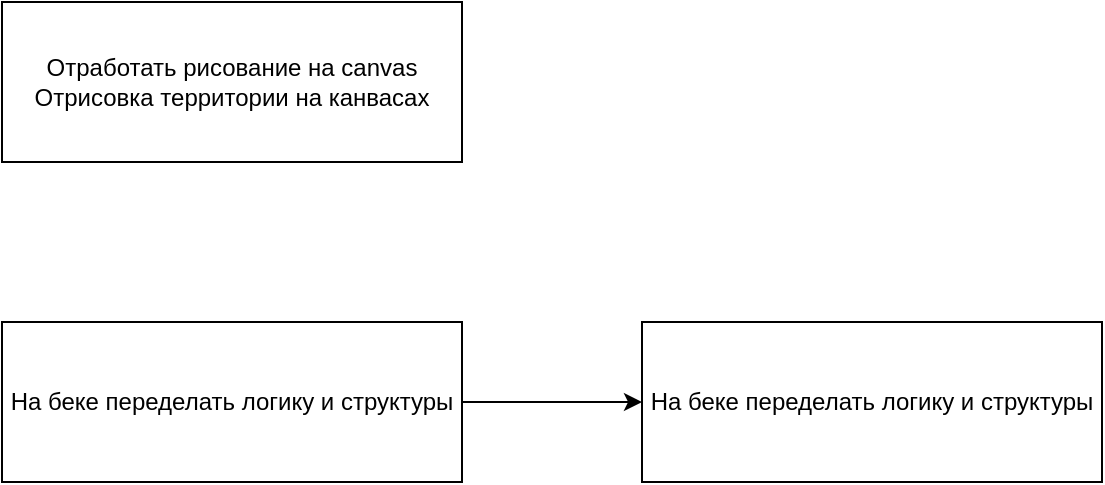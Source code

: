 <mxfile version="21.2.8" type="device" pages="2">
  <diagram name="Page-1" id="OOG43F9dtApxluDdV2wG">
    <mxGraphModel dx="1728" dy="703" grid="1" gridSize="10" guides="1" tooltips="1" connect="1" arrows="1" fold="1" page="1" pageScale="1" pageWidth="850" pageHeight="1100" math="0" shadow="0">
      <root>
        <mxCell id="0" />
        <mxCell id="1" parent="0" />
        <mxCell id="LH6ck7Mv1uI0gHXbbP7S-1" value="Отработать рисование на canvas&lt;br&gt;Отрисовка территории на канвасах" style="rounded=0;whiteSpace=wrap;html=1;" vertex="1" parent="1">
          <mxGeometry x="400" y="40" width="230" height="80" as="geometry" />
        </mxCell>
        <mxCell id="DeFtTcpsV5Uv5rV-bT8G-3" style="rounded=0;orthogonalLoop=1;jettySize=auto;html=1;exitX=1;exitY=0.5;exitDx=0;exitDy=0;entryX=0;entryY=0.5;entryDx=0;entryDy=0;" edge="1" parent="1" source="DeFtTcpsV5Uv5rV-bT8G-1" target="DeFtTcpsV5Uv5rV-bT8G-2">
          <mxGeometry relative="1" as="geometry" />
        </mxCell>
        <mxCell id="DeFtTcpsV5Uv5rV-bT8G-1" value="На беке переделать логику и структуры" style="rounded=0;whiteSpace=wrap;html=1;" vertex="1" parent="1">
          <mxGeometry x="400" y="200" width="230" height="80" as="geometry" />
        </mxCell>
        <mxCell id="DeFtTcpsV5Uv5rV-bT8G-2" value="На беке переделать логику и структуры" style="rounded=0;whiteSpace=wrap;html=1;" vertex="1" parent="1">
          <mxGeometry x="720" y="200" width="230" height="80" as="geometry" />
        </mxCell>
      </root>
    </mxGraphModel>
  </diagram>
  <diagram id="YdhBOh_iTb4Kh9wYubZu" name="api-quest">
    <mxGraphModel dx="1185" dy="1582" grid="1" gridSize="10" guides="1" tooltips="1" connect="1" arrows="1" fold="1" page="1" pageScale="1" pageWidth="850" pageHeight="1100" math="0" shadow="0">
      <root>
        <mxCell id="0" />
        <mxCell id="1" parent="0" />
        <mxCell id="XM9d14sNnQ-k6v0YHcTt-1" value="QuestsObject" style="rounded=0;whiteSpace=wrap;html=1;" vertex="1" parent="1">
          <mxGeometry x="240" y="80" width="160" height="40" as="geometry" />
        </mxCell>
        <mxCell id="XM9d14sNnQ-k6v0YHcTt-5" style="rounded=0;orthogonalLoop=1;jettySize=auto;html=1;exitX=0;exitY=0;exitDx=0;exitDy=0;entryX=1;entryY=1;entryDx=0;entryDy=0;" edge="1" parent="1" source="XM9d14sNnQ-k6v0YHcTt-2" target="XM9d14sNnQ-k6v0YHcTt-4">
          <mxGeometry relative="1" as="geometry" />
        </mxCell>
        <mxCell id="XM9d14sNnQ-k6v0YHcTt-7" style="rounded=0;orthogonalLoop=1;jettySize=auto;html=1;exitX=0;exitY=0.5;exitDx=0;exitDy=0;entryX=1.014;entryY=0.414;entryDx=0;entryDy=0;entryPerimeter=0;" edge="1" parent="1" source="XM9d14sNnQ-k6v0YHcTt-2" target="XM9d14sNnQ-k6v0YHcTt-6">
          <mxGeometry relative="1" as="geometry" />
        </mxCell>
        <mxCell id="XM9d14sNnQ-k6v0YHcTt-2" value="Q" style="ellipse;whiteSpace=wrap;html=1;aspect=fixed;" vertex="1" parent="1">
          <mxGeometry x="400" y="280" width="80" height="80" as="geometry" />
        </mxCell>
        <mxCell id="XM9d14sNnQ-k6v0YHcTt-11" style="edgeStyle=none;rounded=0;orthogonalLoop=1;jettySize=auto;html=1;exitX=0.25;exitY=1;exitDx=0;exitDy=0;entryX=0.25;entryY=0;entryDx=0;entryDy=0;" edge="1" parent="1" source="XM9d14sNnQ-k6v0YHcTt-3" target="XM9d14sNnQ-k6v0YHcTt-10">
          <mxGeometry relative="1" as="geometry" />
        </mxCell>
        <mxCell id="XM9d14sNnQ-k6v0YHcTt-3" value="quest" style="rounded=0;whiteSpace=wrap;html=1;" vertex="1" parent="1">
          <mxGeometry x="600" y="160" width="160" height="40" as="geometry" />
        </mxCell>
        <mxCell id="XM9d14sNnQ-k6v0YHcTt-4" value="id" style="ellipse;whiteSpace=wrap;html=1;aspect=fixed;" vertex="1" parent="1">
          <mxGeometry x="340" y="240" width="40" height="40" as="geometry" />
        </mxCell>
        <mxCell id="XM9d14sNnQ-k6v0YHcTt-6" value="name" style="ellipse;whiteSpace=wrap;html=1;aspect=fixed;" vertex="1" parent="1">
          <mxGeometry x="320" y="320" width="40" height="40" as="geometry" />
        </mxCell>
        <mxCell id="XM9d14sNnQ-k6v0YHcTt-8" value="" style="edgeStyle=entityRelationEdgeStyle;fontSize=12;html=1;endArrow=ERmany;rounded=0;exitX=1;exitY=0;exitDx=0;exitDy=0;entryX=0;entryY=0.5;entryDx=0;entryDy=0;" edge="1" parent="1" source="XM9d14sNnQ-k6v0YHcTt-2" target="XM9d14sNnQ-k6v0YHcTt-3">
          <mxGeometry width="100" height="100" relative="1" as="geometry">
            <mxPoint x="540" y="280" as="sourcePoint" />
            <mxPoint x="640" y="180" as="targetPoint" />
          </mxGeometry>
        </mxCell>
        <mxCell id="XM9d14sNnQ-k6v0YHcTt-10" value="" style="rounded=0;whiteSpace=wrap;html=1;" vertex="1" parent="1">
          <mxGeometry x="600" y="240" width="100" height="30" as="geometry" />
        </mxCell>
        <mxCell id="XM9d14sNnQ-k6v0YHcTt-12" value="score" style="ellipse;whiteSpace=wrap;html=1;aspect=fixed;" vertex="1" parent="1">
          <mxGeometry x="360" y="380" width="40" height="40" as="geometry" />
        </mxCell>
        <mxCell id="XM9d14sNnQ-k6v0YHcTt-13" value="Слова и предложения не связанны, это разные таблицы" style="rounded=0;whiteSpace=wrap;html=1;" vertex="1" parent="1">
          <mxGeometry x="1160" y="40" width="160" height="60" as="geometry" />
        </mxCell>
        <mxCell id="XM9d14sNnQ-k6v0YHcTt-14" value="quest" style="rounded=0;whiteSpace=wrap;html=1;" vertex="1" parent="1">
          <mxGeometry x="880" y="160" width="160" height="40" as="geometry" />
        </mxCell>
        <mxCell id="XM9d14sNnQ-k6v0YHcTt-15" value="Добавить просто Thought" style="rounded=0;whiteSpace=wrap;html=1;" vertex="1" parent="1">
          <mxGeometry x="660" y="-130" width="300" height="120" as="geometry" />
        </mxCell>
      </root>
    </mxGraphModel>
  </diagram>
</mxfile>
